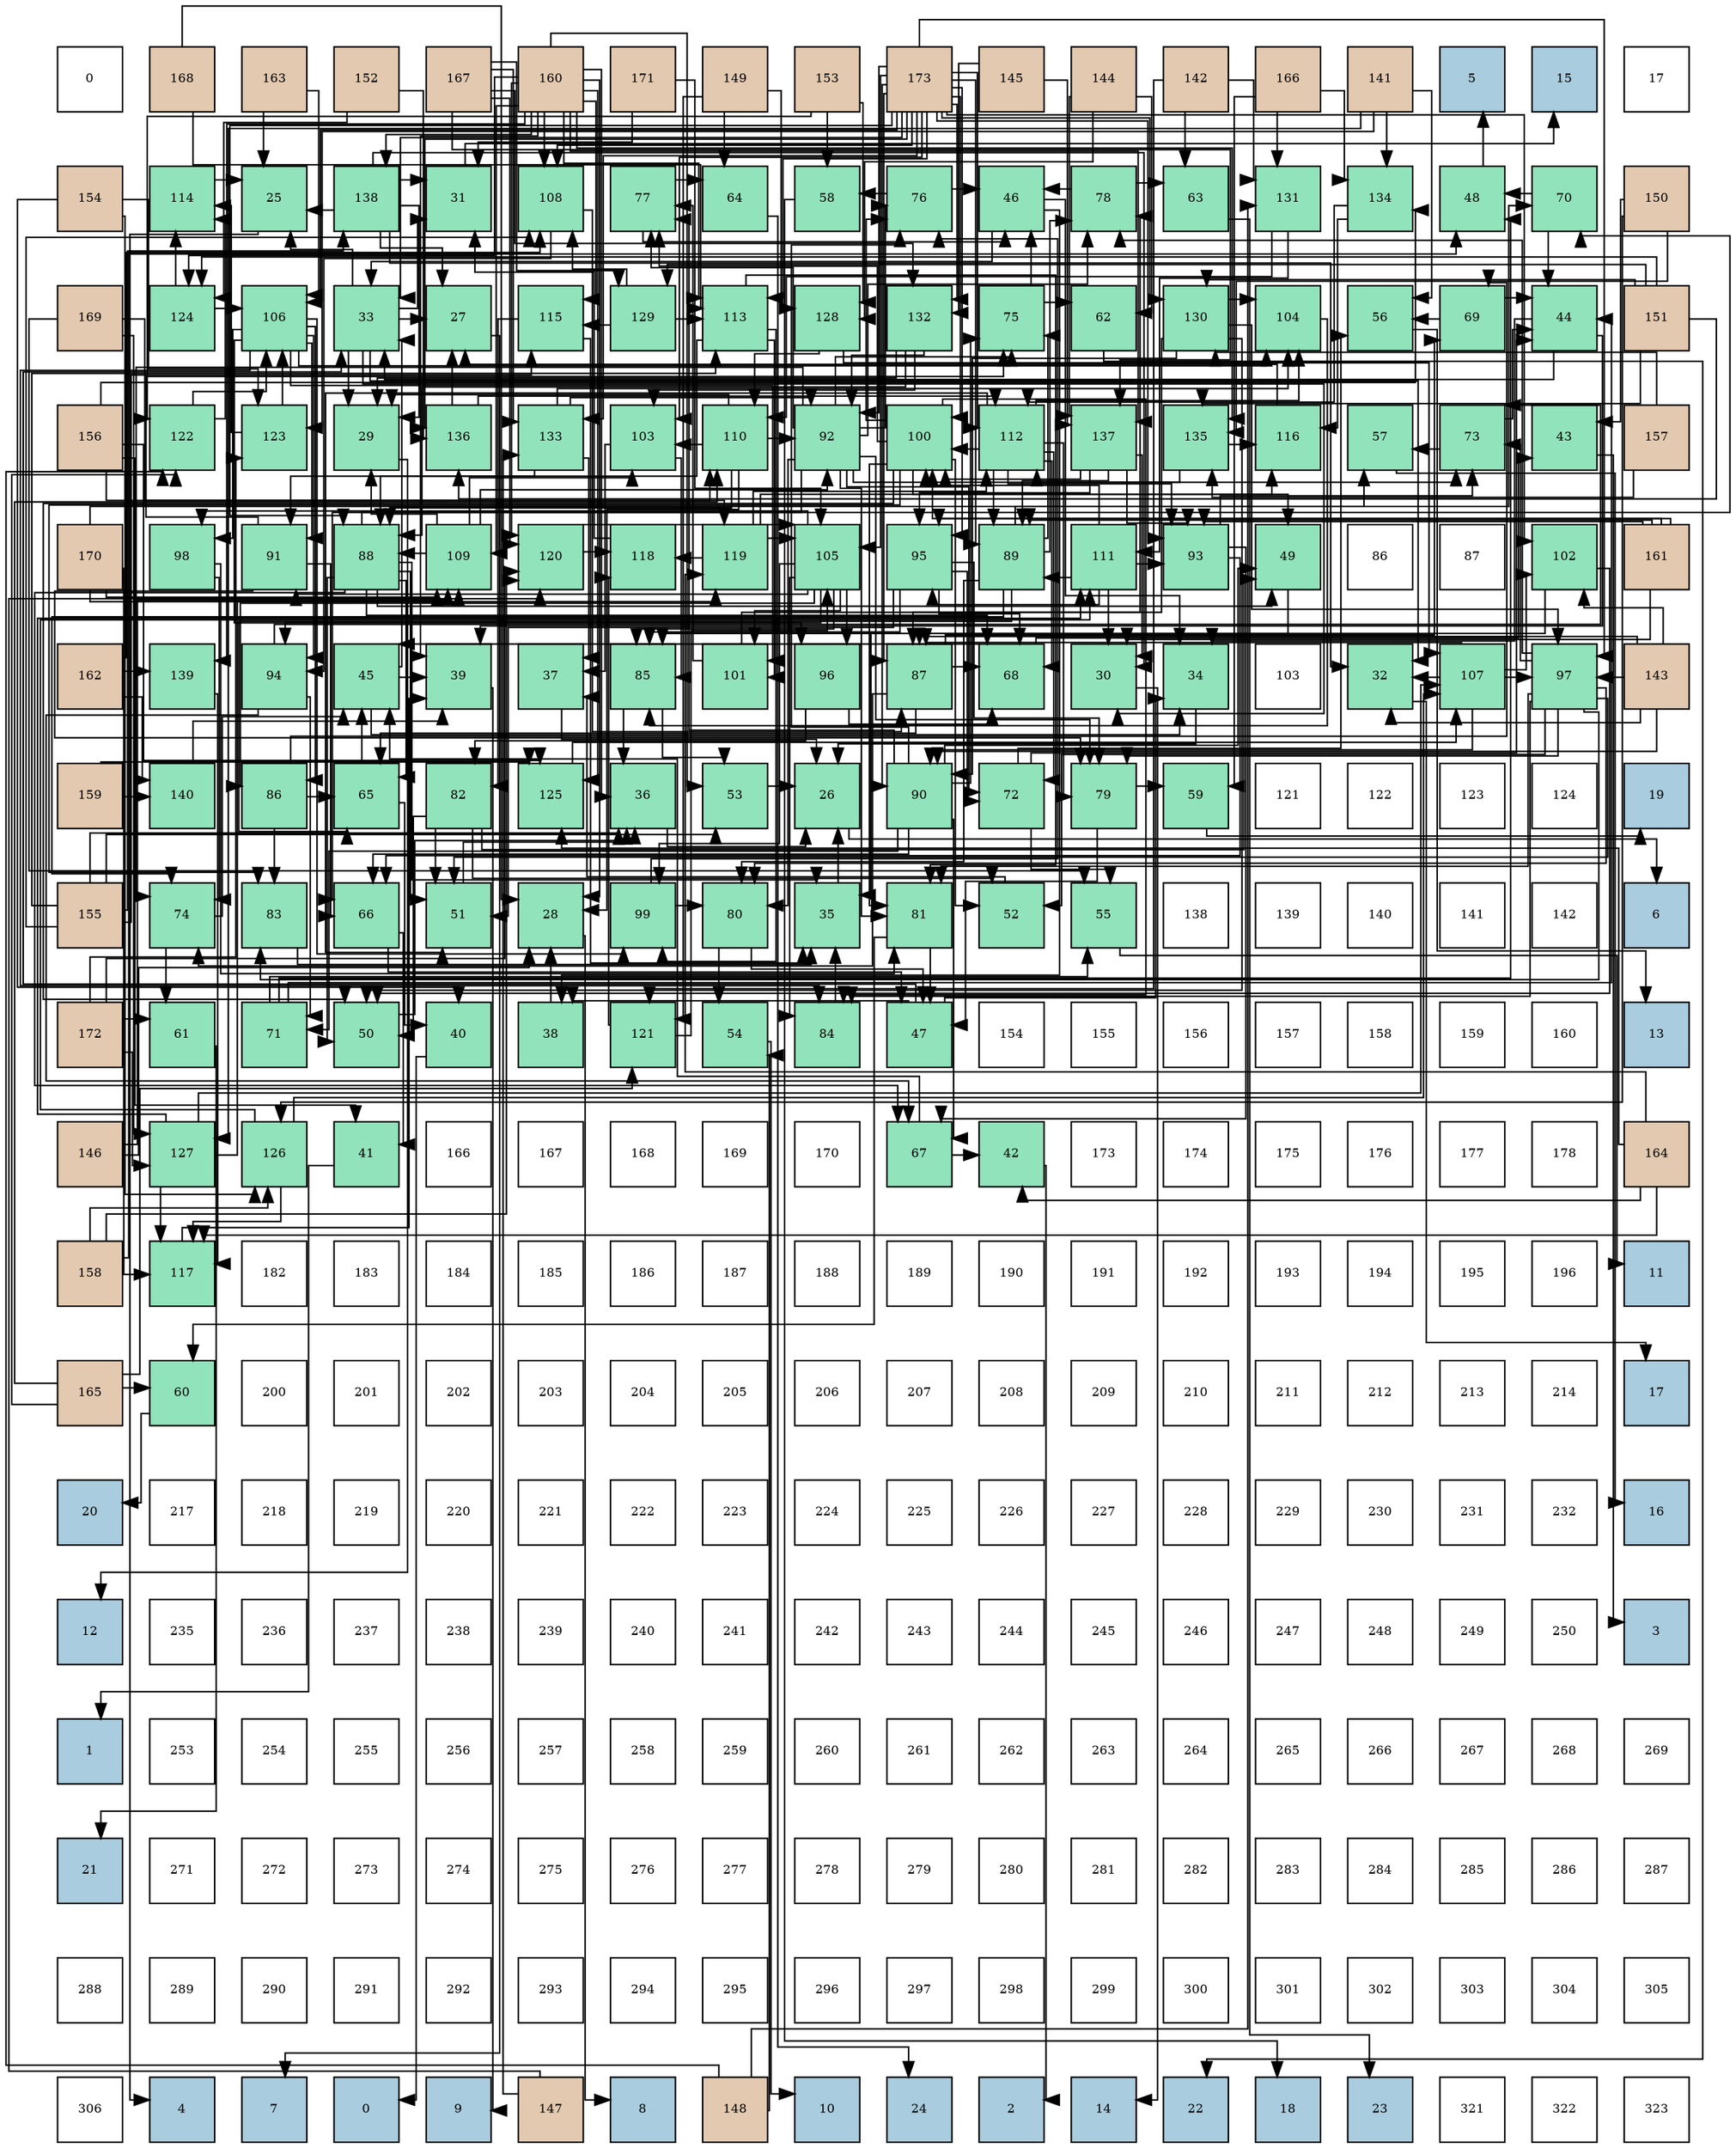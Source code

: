 digraph layout{
 rankdir=TB;
 splines=ortho;
 node [style=filled shape=square fixedsize=true width=0.6];
0[label="0", fontsize=8, fillcolor="#ffffff"];
1[label="168", fontsize=8, fillcolor="#e3c9af"];
2[label="163", fontsize=8, fillcolor="#e3c9af"];
3[label="152", fontsize=8, fillcolor="#e3c9af"];
4[label="167", fontsize=8, fillcolor="#e3c9af"];
5[label="160", fontsize=8, fillcolor="#e3c9af"];
6[label="171", fontsize=8, fillcolor="#e3c9af"];
7[label="149", fontsize=8, fillcolor="#e3c9af"];
8[label="153", fontsize=8, fillcolor="#e3c9af"];
9[label="173", fontsize=8, fillcolor="#e3c9af"];
10[label="145", fontsize=8, fillcolor="#e3c9af"];
11[label="144", fontsize=8, fillcolor="#e3c9af"];
12[label="142", fontsize=8, fillcolor="#e3c9af"];
13[label="166", fontsize=8, fillcolor="#e3c9af"];
14[label="141", fontsize=8, fillcolor="#e3c9af"];
15[label="5", fontsize=8, fillcolor="#a9ccde"];
16[label="15", fontsize=8, fillcolor="#a9ccde"];
17[label="17", fontsize=8, fillcolor="#ffffff"];
18[label="154", fontsize=8, fillcolor="#e3c9af"];
19[label="114", fontsize=8, fillcolor="#91e3bb"];
20[label="25", fontsize=8, fillcolor="#91e3bb"];
21[label="138", fontsize=8, fillcolor="#91e3bb"];
22[label="31", fontsize=8, fillcolor="#91e3bb"];
23[label="108", fontsize=8, fillcolor="#91e3bb"];
24[label="77", fontsize=8, fillcolor="#91e3bb"];
25[label="64", fontsize=8, fillcolor="#91e3bb"];
26[label="58", fontsize=8, fillcolor="#91e3bb"];
27[label="76", fontsize=8, fillcolor="#91e3bb"];
28[label="46", fontsize=8, fillcolor="#91e3bb"];
29[label="78", fontsize=8, fillcolor="#91e3bb"];
30[label="63", fontsize=8, fillcolor="#91e3bb"];
31[label="131", fontsize=8, fillcolor="#91e3bb"];
32[label="134", fontsize=8, fillcolor="#91e3bb"];
33[label="48", fontsize=8, fillcolor="#91e3bb"];
34[label="70", fontsize=8, fillcolor="#91e3bb"];
35[label="150", fontsize=8, fillcolor="#e3c9af"];
36[label="169", fontsize=8, fillcolor="#e3c9af"];
37[label="124", fontsize=8, fillcolor="#91e3bb"];
38[label="106", fontsize=8, fillcolor="#91e3bb"];
39[label="33", fontsize=8, fillcolor="#91e3bb"];
40[label="27", fontsize=8, fillcolor="#91e3bb"];
41[label="115", fontsize=8, fillcolor="#91e3bb"];
42[label="129", fontsize=8, fillcolor="#91e3bb"];
43[label="113", fontsize=8, fillcolor="#91e3bb"];
44[label="128", fontsize=8, fillcolor="#91e3bb"];
45[label="132", fontsize=8, fillcolor="#91e3bb"];
46[label="75", fontsize=8, fillcolor="#91e3bb"];
47[label="62", fontsize=8, fillcolor="#91e3bb"];
48[label="130", fontsize=8, fillcolor="#91e3bb"];
49[label="104", fontsize=8, fillcolor="#91e3bb"];
50[label="56", fontsize=8, fillcolor="#91e3bb"];
51[label="69", fontsize=8, fillcolor="#91e3bb"];
52[label="44", fontsize=8, fillcolor="#91e3bb"];
53[label="151", fontsize=8, fillcolor="#e3c9af"];
54[label="156", fontsize=8, fillcolor="#e3c9af"];
55[label="122", fontsize=8, fillcolor="#91e3bb"];
56[label="123", fontsize=8, fillcolor="#91e3bb"];
57[label="29", fontsize=8, fillcolor="#91e3bb"];
58[label="136", fontsize=8, fillcolor="#91e3bb"];
59[label="133", fontsize=8, fillcolor="#91e3bb"];
60[label="103", fontsize=8, fillcolor="#91e3bb"];
61[label="110", fontsize=8, fillcolor="#91e3bb"];
62[label="92", fontsize=8, fillcolor="#91e3bb"];
63[label="100", fontsize=8, fillcolor="#91e3bb"];
64[label="112", fontsize=8, fillcolor="#91e3bb"];
65[label="137", fontsize=8, fillcolor="#91e3bb"];
66[label="135", fontsize=8, fillcolor="#91e3bb"];
67[label="116", fontsize=8, fillcolor="#91e3bb"];
68[label="57", fontsize=8, fillcolor="#91e3bb"];
69[label="73", fontsize=8, fillcolor="#91e3bb"];
70[label="43", fontsize=8, fillcolor="#91e3bb"];
71[label="157", fontsize=8, fillcolor="#e3c9af"];
72[label="170", fontsize=8, fillcolor="#e3c9af"];
73[label="98", fontsize=8, fillcolor="#91e3bb"];
74[label="91", fontsize=8, fillcolor="#91e3bb"];
75[label="88", fontsize=8, fillcolor="#91e3bb"];
76[label="109", fontsize=8, fillcolor="#91e3bb"];
77[label="120", fontsize=8, fillcolor="#91e3bb"];
78[label="118", fontsize=8, fillcolor="#91e3bb"];
79[label="119", fontsize=8, fillcolor="#91e3bb"];
80[label="105", fontsize=8, fillcolor="#91e3bb"];
81[label="95", fontsize=8, fillcolor="#91e3bb"];
82[label="89", fontsize=8, fillcolor="#91e3bb"];
83[label="111", fontsize=8, fillcolor="#91e3bb"];
84[label="93", fontsize=8, fillcolor="#91e3bb"];
85[label="49", fontsize=8, fillcolor="#91e3bb"];
86[label="86", fontsize=8, fillcolor="#ffffff"];
87[label="87", fontsize=8, fillcolor="#ffffff"];
88[label="102", fontsize=8, fillcolor="#91e3bb"];
89[label="161", fontsize=8, fillcolor="#e3c9af"];
90[label="162", fontsize=8, fillcolor="#e3c9af"];
91[label="139", fontsize=8, fillcolor="#91e3bb"];
92[label="94", fontsize=8, fillcolor="#91e3bb"];
93[label="45", fontsize=8, fillcolor="#91e3bb"];
94[label="39", fontsize=8, fillcolor="#91e3bb"];
95[label="37", fontsize=8, fillcolor="#91e3bb"];
96[label="85", fontsize=8, fillcolor="#91e3bb"];
97[label="101", fontsize=8, fillcolor="#91e3bb"];
98[label="96", fontsize=8, fillcolor="#91e3bb"];
99[label="87", fontsize=8, fillcolor="#91e3bb"];
100[label="68", fontsize=8, fillcolor="#91e3bb"];
101[label="30", fontsize=8, fillcolor="#91e3bb"];
102[label="34", fontsize=8, fillcolor="#91e3bb"];
103[label="103", fontsize=8, fillcolor="#ffffff"];
104[label="32", fontsize=8, fillcolor="#91e3bb"];
105[label="107", fontsize=8, fillcolor="#91e3bb"];
106[label="97", fontsize=8, fillcolor="#91e3bb"];
107[label="143", fontsize=8, fillcolor="#e3c9af"];
108[label="159", fontsize=8, fillcolor="#e3c9af"];
109[label="140", fontsize=8, fillcolor="#91e3bb"];
110[label="86", fontsize=8, fillcolor="#91e3bb"];
111[label="65", fontsize=8, fillcolor="#91e3bb"];
112[label="82", fontsize=8, fillcolor="#91e3bb"];
113[label="125", fontsize=8, fillcolor="#91e3bb"];
114[label="36", fontsize=8, fillcolor="#91e3bb"];
115[label="53", fontsize=8, fillcolor="#91e3bb"];
116[label="26", fontsize=8, fillcolor="#91e3bb"];
117[label="90", fontsize=8, fillcolor="#91e3bb"];
118[label="72", fontsize=8, fillcolor="#91e3bb"];
119[label="79", fontsize=8, fillcolor="#91e3bb"];
120[label="59", fontsize=8, fillcolor="#91e3bb"];
121[label="121", fontsize=8, fillcolor="#ffffff"];
122[label="122", fontsize=8, fillcolor="#ffffff"];
123[label="123", fontsize=8, fillcolor="#ffffff"];
124[label="124", fontsize=8, fillcolor="#ffffff"];
125[label="19", fontsize=8, fillcolor="#a9ccde"];
126[label="155", fontsize=8, fillcolor="#e3c9af"];
127[label="74", fontsize=8, fillcolor="#91e3bb"];
128[label="83", fontsize=8, fillcolor="#91e3bb"];
129[label="66", fontsize=8, fillcolor="#91e3bb"];
130[label="51", fontsize=8, fillcolor="#91e3bb"];
131[label="28", fontsize=8, fillcolor="#91e3bb"];
132[label="99", fontsize=8, fillcolor="#91e3bb"];
133[label="80", fontsize=8, fillcolor="#91e3bb"];
134[label="35", fontsize=8, fillcolor="#91e3bb"];
135[label="81", fontsize=8, fillcolor="#91e3bb"];
136[label="52", fontsize=8, fillcolor="#91e3bb"];
137[label="55", fontsize=8, fillcolor="#91e3bb"];
138[label="138", fontsize=8, fillcolor="#ffffff"];
139[label="139", fontsize=8, fillcolor="#ffffff"];
140[label="140", fontsize=8, fillcolor="#ffffff"];
141[label="141", fontsize=8, fillcolor="#ffffff"];
142[label="142", fontsize=8, fillcolor="#ffffff"];
143[label="6", fontsize=8, fillcolor="#a9ccde"];
144[label="172", fontsize=8, fillcolor="#e3c9af"];
145[label="61", fontsize=8, fillcolor="#91e3bb"];
146[label="71", fontsize=8, fillcolor="#91e3bb"];
147[label="50", fontsize=8, fillcolor="#91e3bb"];
148[label="40", fontsize=8, fillcolor="#91e3bb"];
149[label="38", fontsize=8, fillcolor="#91e3bb"];
150[label="121", fontsize=8, fillcolor="#91e3bb"];
151[label="54", fontsize=8, fillcolor="#91e3bb"];
152[label="84", fontsize=8, fillcolor="#91e3bb"];
153[label="47", fontsize=8, fillcolor="#91e3bb"];
154[label="154", fontsize=8, fillcolor="#ffffff"];
155[label="155", fontsize=8, fillcolor="#ffffff"];
156[label="156", fontsize=8, fillcolor="#ffffff"];
157[label="157", fontsize=8, fillcolor="#ffffff"];
158[label="158", fontsize=8, fillcolor="#ffffff"];
159[label="159", fontsize=8, fillcolor="#ffffff"];
160[label="160", fontsize=8, fillcolor="#ffffff"];
161[label="13", fontsize=8, fillcolor="#a9ccde"];
162[label="146", fontsize=8, fillcolor="#e3c9af"];
163[label="127", fontsize=8, fillcolor="#91e3bb"];
164[label="126", fontsize=8, fillcolor="#91e3bb"];
165[label="41", fontsize=8, fillcolor="#91e3bb"];
166[label="166", fontsize=8, fillcolor="#ffffff"];
167[label="167", fontsize=8, fillcolor="#ffffff"];
168[label="168", fontsize=8, fillcolor="#ffffff"];
169[label="169", fontsize=8, fillcolor="#ffffff"];
170[label="170", fontsize=8, fillcolor="#ffffff"];
171[label="67", fontsize=8, fillcolor="#91e3bb"];
172[label="42", fontsize=8, fillcolor="#91e3bb"];
173[label="173", fontsize=8, fillcolor="#ffffff"];
174[label="174", fontsize=8, fillcolor="#ffffff"];
175[label="175", fontsize=8, fillcolor="#ffffff"];
176[label="176", fontsize=8, fillcolor="#ffffff"];
177[label="177", fontsize=8, fillcolor="#ffffff"];
178[label="178", fontsize=8, fillcolor="#ffffff"];
179[label="164", fontsize=8, fillcolor="#e3c9af"];
180[label="158", fontsize=8, fillcolor="#e3c9af"];
181[label="117", fontsize=8, fillcolor="#91e3bb"];
182[label="182", fontsize=8, fillcolor="#ffffff"];
183[label="183", fontsize=8, fillcolor="#ffffff"];
184[label="184", fontsize=8, fillcolor="#ffffff"];
185[label="185", fontsize=8, fillcolor="#ffffff"];
186[label="186", fontsize=8, fillcolor="#ffffff"];
187[label="187", fontsize=8, fillcolor="#ffffff"];
188[label="188", fontsize=8, fillcolor="#ffffff"];
189[label="189", fontsize=8, fillcolor="#ffffff"];
190[label="190", fontsize=8, fillcolor="#ffffff"];
191[label="191", fontsize=8, fillcolor="#ffffff"];
192[label="192", fontsize=8, fillcolor="#ffffff"];
193[label="193", fontsize=8, fillcolor="#ffffff"];
194[label="194", fontsize=8, fillcolor="#ffffff"];
195[label="195", fontsize=8, fillcolor="#ffffff"];
196[label="196", fontsize=8, fillcolor="#ffffff"];
197[label="11", fontsize=8, fillcolor="#a9ccde"];
198[label="165", fontsize=8, fillcolor="#e3c9af"];
199[label="60", fontsize=8, fillcolor="#91e3bb"];
200[label="200", fontsize=8, fillcolor="#ffffff"];
201[label="201", fontsize=8, fillcolor="#ffffff"];
202[label="202", fontsize=8, fillcolor="#ffffff"];
203[label="203", fontsize=8, fillcolor="#ffffff"];
204[label="204", fontsize=8, fillcolor="#ffffff"];
205[label="205", fontsize=8, fillcolor="#ffffff"];
206[label="206", fontsize=8, fillcolor="#ffffff"];
207[label="207", fontsize=8, fillcolor="#ffffff"];
208[label="208", fontsize=8, fillcolor="#ffffff"];
209[label="209", fontsize=8, fillcolor="#ffffff"];
210[label="210", fontsize=8, fillcolor="#ffffff"];
211[label="211", fontsize=8, fillcolor="#ffffff"];
212[label="212", fontsize=8, fillcolor="#ffffff"];
213[label="213", fontsize=8, fillcolor="#ffffff"];
214[label="214", fontsize=8, fillcolor="#ffffff"];
215[label="17", fontsize=8, fillcolor="#a9ccde"];
216[label="20", fontsize=8, fillcolor="#a9ccde"];
217[label="217", fontsize=8, fillcolor="#ffffff"];
218[label="218", fontsize=8, fillcolor="#ffffff"];
219[label="219", fontsize=8, fillcolor="#ffffff"];
220[label="220", fontsize=8, fillcolor="#ffffff"];
221[label="221", fontsize=8, fillcolor="#ffffff"];
222[label="222", fontsize=8, fillcolor="#ffffff"];
223[label="223", fontsize=8, fillcolor="#ffffff"];
224[label="224", fontsize=8, fillcolor="#ffffff"];
225[label="225", fontsize=8, fillcolor="#ffffff"];
226[label="226", fontsize=8, fillcolor="#ffffff"];
227[label="227", fontsize=8, fillcolor="#ffffff"];
228[label="228", fontsize=8, fillcolor="#ffffff"];
229[label="229", fontsize=8, fillcolor="#ffffff"];
230[label="230", fontsize=8, fillcolor="#ffffff"];
231[label="231", fontsize=8, fillcolor="#ffffff"];
232[label="232", fontsize=8, fillcolor="#ffffff"];
233[label="16", fontsize=8, fillcolor="#a9ccde"];
234[label="12", fontsize=8, fillcolor="#a9ccde"];
235[label="235", fontsize=8, fillcolor="#ffffff"];
236[label="236", fontsize=8, fillcolor="#ffffff"];
237[label="237", fontsize=8, fillcolor="#ffffff"];
238[label="238", fontsize=8, fillcolor="#ffffff"];
239[label="239", fontsize=8, fillcolor="#ffffff"];
240[label="240", fontsize=8, fillcolor="#ffffff"];
241[label="241", fontsize=8, fillcolor="#ffffff"];
242[label="242", fontsize=8, fillcolor="#ffffff"];
243[label="243", fontsize=8, fillcolor="#ffffff"];
244[label="244", fontsize=8, fillcolor="#ffffff"];
245[label="245", fontsize=8, fillcolor="#ffffff"];
246[label="246", fontsize=8, fillcolor="#ffffff"];
247[label="247", fontsize=8, fillcolor="#ffffff"];
248[label="248", fontsize=8, fillcolor="#ffffff"];
249[label="249", fontsize=8, fillcolor="#ffffff"];
250[label="250", fontsize=8, fillcolor="#ffffff"];
251[label="3", fontsize=8, fillcolor="#a9ccde"];
252[label="1", fontsize=8, fillcolor="#a9ccde"];
253[label="253", fontsize=8, fillcolor="#ffffff"];
254[label="254", fontsize=8, fillcolor="#ffffff"];
255[label="255", fontsize=8, fillcolor="#ffffff"];
256[label="256", fontsize=8, fillcolor="#ffffff"];
257[label="257", fontsize=8, fillcolor="#ffffff"];
258[label="258", fontsize=8, fillcolor="#ffffff"];
259[label="259", fontsize=8, fillcolor="#ffffff"];
260[label="260", fontsize=8, fillcolor="#ffffff"];
261[label="261", fontsize=8, fillcolor="#ffffff"];
262[label="262", fontsize=8, fillcolor="#ffffff"];
263[label="263", fontsize=8, fillcolor="#ffffff"];
264[label="264", fontsize=8, fillcolor="#ffffff"];
265[label="265", fontsize=8, fillcolor="#ffffff"];
266[label="266", fontsize=8, fillcolor="#ffffff"];
267[label="267", fontsize=8, fillcolor="#ffffff"];
268[label="268", fontsize=8, fillcolor="#ffffff"];
269[label="269", fontsize=8, fillcolor="#ffffff"];
270[label="21", fontsize=8, fillcolor="#a9ccde"];
271[label="271", fontsize=8, fillcolor="#ffffff"];
272[label="272", fontsize=8, fillcolor="#ffffff"];
273[label="273", fontsize=8, fillcolor="#ffffff"];
274[label="274", fontsize=8, fillcolor="#ffffff"];
275[label="275", fontsize=8, fillcolor="#ffffff"];
276[label="276", fontsize=8, fillcolor="#ffffff"];
277[label="277", fontsize=8, fillcolor="#ffffff"];
278[label="278", fontsize=8, fillcolor="#ffffff"];
279[label="279", fontsize=8, fillcolor="#ffffff"];
280[label="280", fontsize=8, fillcolor="#ffffff"];
281[label="281", fontsize=8, fillcolor="#ffffff"];
282[label="282", fontsize=8, fillcolor="#ffffff"];
283[label="283", fontsize=8, fillcolor="#ffffff"];
284[label="284", fontsize=8, fillcolor="#ffffff"];
285[label="285", fontsize=8, fillcolor="#ffffff"];
286[label="286", fontsize=8, fillcolor="#ffffff"];
287[label="287", fontsize=8, fillcolor="#ffffff"];
288[label="288", fontsize=8, fillcolor="#ffffff"];
289[label="289", fontsize=8, fillcolor="#ffffff"];
290[label="290", fontsize=8, fillcolor="#ffffff"];
291[label="291", fontsize=8, fillcolor="#ffffff"];
292[label="292", fontsize=8, fillcolor="#ffffff"];
293[label="293", fontsize=8, fillcolor="#ffffff"];
294[label="294", fontsize=8, fillcolor="#ffffff"];
295[label="295", fontsize=8, fillcolor="#ffffff"];
296[label="296", fontsize=8, fillcolor="#ffffff"];
297[label="297", fontsize=8, fillcolor="#ffffff"];
298[label="298", fontsize=8, fillcolor="#ffffff"];
299[label="299", fontsize=8, fillcolor="#ffffff"];
300[label="300", fontsize=8, fillcolor="#ffffff"];
301[label="301", fontsize=8, fillcolor="#ffffff"];
302[label="302", fontsize=8, fillcolor="#ffffff"];
303[label="303", fontsize=8, fillcolor="#ffffff"];
304[label="304", fontsize=8, fillcolor="#ffffff"];
305[label="305", fontsize=8, fillcolor="#ffffff"];
306[label="306", fontsize=8, fillcolor="#ffffff"];
307[label="4", fontsize=8, fillcolor="#a9ccde"];
308[label="7", fontsize=8, fillcolor="#a9ccde"];
309[label="0", fontsize=8, fillcolor="#a9ccde"];
310[label="9", fontsize=8, fillcolor="#a9ccde"];
311[label="147", fontsize=8, fillcolor="#e3c9af"];
312[label="8", fontsize=8, fillcolor="#a9ccde"];
313[label="148", fontsize=8, fillcolor="#e3c9af"];
314[label="10", fontsize=8, fillcolor="#a9ccde"];
315[label="24", fontsize=8, fillcolor="#a9ccde"];
316[label="2", fontsize=8, fillcolor="#a9ccde"];
317[label="14", fontsize=8, fillcolor="#a9ccde"];
318[label="22", fontsize=8, fillcolor="#a9ccde"];
319[label="18", fontsize=8, fillcolor="#a9ccde"];
320[label="23", fontsize=8, fillcolor="#a9ccde"];
321[label="321", fontsize=8, fillcolor="#ffffff"];
322[label="322", fontsize=8, fillcolor="#ffffff"];
323[label="323", fontsize=8, fillcolor="#ffffff"];
edge [constraint=false, style=vis];20 -> 307;
116 -> 143;
40 -> 308;
131 -> 312;
57 -> 234;
101 -> 317;
22 -> 16;
104 -> 215;
39 -> 20;
39 -> 40;
39 -> 57;
39 -> 101;
39 -> 22;
39 -> 104;
102 -> 116;
134 -> 116;
114 -> 116;
95 -> 116;
149 -> 131;
94 -> 310;
148 -> 309;
165 -> 252;
172 -> 316;
70 -> 251;
52 -> 39;
52 -> 102;
52 -> 94;
93 -> 39;
93 -> 102;
93 -> 94;
28 -> 39;
28 -> 102;
28 -> 149;
153 -> 39;
153 -> 102;
153 -> 149;
33 -> 15;
85 -> 134;
147 -> 114;
130 -> 114;
136 -> 95;
115 -> 116;
151 -> 314;
137 -> 197;
50 -> 161;
68 -> 233;
26 -> 319;
120 -> 125;
199 -> 216;
145 -> 270;
47 -> 318;
30 -> 320;
25 -> 315;
111 -> 148;
111 -> 93;
129 -> 165;
129 -> 153;
171 -> 172;
171 -> 93;
100 -> 70;
100 -> 93;
51 -> 52;
51 -> 50;
34 -> 52;
34 -> 33;
146 -> 52;
146 -> 33;
146 -> 137;
118 -> 52;
118 -> 137;
118 -> 50;
69 -> 52;
69 -> 68;
127 -> 93;
127 -> 145;
46 -> 28;
46 -> 47;
27 -> 28;
27 -> 26;
24 -> 28;
24 -> 25;
29 -> 28;
29 -> 30;
119 -> 153;
119 -> 120;
133 -> 153;
133 -> 151;
135 -> 153;
135 -> 199;
112 -> 85;
112 -> 147;
112 -> 130;
112 -> 136;
128 -> 134;
152 -> 134;
96 -> 114;
96 -> 115;
110 -> 111;
110 -> 51;
110 -> 128;
99 -> 111;
99 -> 100;
99 -> 51;
99 -> 127;
75 -> 134;
75 -> 85;
75 -> 147;
75 -> 130;
75 -> 111;
75 -> 171;
75 -> 100;
75 -> 34;
82 -> 111;
82 -> 34;
82 -> 127;
82 -> 46;
82 -> 29;
82 -> 133;
117 -> 85;
117 -> 129;
117 -> 171;
117 -> 146;
117 -> 46;
117 -> 27;
117 -> 24;
74 -> 129;
74 -> 46;
74 -> 119;
62 -> 129;
62 -> 118;
62 -> 69;
62 -> 127;
62 -> 46;
62 -> 27;
62 -> 24;
62 -> 29;
62 -> 119;
62 -> 133;
62 -> 135;
84 -> 129;
84 -> 171;
84 -> 69;
92 -> 171;
92 -> 146;
92 -> 69;
81 -> 130;
81 -> 100;
81 -> 118;
81 -> 119;
81 -> 96;
98 -> 100;
98 -> 112;
106 -> 130;
106 -> 136;
106 -> 69;
106 -> 29;
106 -> 119;
106 -> 133;
106 -> 135;
106 -> 128;
106 -> 152;
73 -> 127;
73 -> 135;
132 -> 27;
132 -> 133;
63 -> 85;
63 -> 147;
63 -> 136;
63 -> 27;
63 -> 24;
63 -> 135;
63 -> 128;
63 -> 152;
97 -> 24;
97 -> 29;
88 -> 147;
88 -> 96;
60 -> 95;
60 -> 96;
49 -> 96;
80 -> 152;
80 -> 96;
80 -> 110;
80 -> 74;
80 -> 92;
80 -> 98;
80 -> 73;
80 -> 132;
80 -> 97;
38 -> 152;
38 -> 110;
38 -> 74;
38 -> 92;
38 -> 98;
38 -> 73;
38 -> 132;
38 -> 97;
38 -> 49;
105 -> 104;
105 -> 99;
105 -> 117;
105 -> 106;
105 -> 88;
23 -> 99;
23 -> 92;
76 -> 57;
76 -> 75;
76 -> 62;
76 -> 60;
61 -> 131;
61 -> 57;
61 -> 75;
61 -> 62;
61 -> 60;
83 -> 101;
83 -> 82;
83 -> 84;
83 -> 81;
83 -> 63;
64 -> 130;
64 -> 100;
64 -> 118;
64 -> 119;
64 -> 82;
64 -> 84;
64 -> 63;
64 -> 49;
43 -> 135;
43 -> 74;
43 -> 132;
43 -> 97;
19 -> 20;
41 -> 134;
41 -> 112;
67 -> 40;
181 -> 94;
78 -> 22;
79 -> 80;
79 -> 64;
79 -> 67;
79 -> 78;
77 -> 80;
77 -> 78;
150 -> 80;
150 -> 78;
55 -> 38;
55 -> 19;
56 -> 38;
56 -> 19;
37 -> 38;
37 -> 19;
113 -> 105;
164 -> 105;
164 -> 83;
164 -> 181;
163 -> 105;
163 -> 76;
163 -> 83;
163 -> 181;
44 -> 105;
44 -> 61;
42 -> 23;
42 -> 43;
42 -> 41;
48 -> 147;
48 -> 99;
48 -> 117;
48 -> 106;
48 -> 49;
31 -> 61;
31 -> 83;
45 -> 57;
45 -> 75;
45 -> 62;
45 -> 60;
59 -> 95;
59 -> 75;
59 -> 62;
59 -> 49;
32 -> 64;
32 -> 67;
66 -> 64;
66 -> 67;
58 -> 40;
58 -> 64;
65 -> 101;
65 -> 82;
65 -> 84;
65 -> 81;
65 -> 63;
21 -> 20;
21 -> 40;
21 -> 57;
21 -> 101;
21 -> 22;
21 -> 104;
91 -> 181;
109 -> 94;
14 -> 50;
14 -> 56;
14 -> 163;
14 -> 32;
12 -> 30;
12 -> 150;
12 -> 31;
107 -> 104;
107 -> 99;
107 -> 117;
107 -> 106;
107 -> 88;
11 -> 47;
11 -> 44;
11 -> 65;
10 -> 45;
10 -> 65;
162 -> 131;
162 -> 76;
311 -> 77;
311 -> 59;
313 -> 151;
313 -> 55;
313 -> 31;
7 -> 25;
7 -> 150;
7 -> 44;
35 -> 70;
35 -> 164;
35 -> 66;
53 -> 37;
53 -> 42;
53 -> 48;
53 -> 66;
53 -> 58;
3 -> 37;
3 -> 58;
8 -> 26;
8 -> 55;
8 -> 44;
18 -> 148;
18 -> 56;
18 -> 164;
126 -> 114;
126 -> 115;
126 -> 23;
126 -> 43;
126 -> 41;
126 -> 21;
54 -> 165;
54 -> 61;
54 -> 113;
54 -> 32;
71 -> 48;
71 -> 66;
180 -> 33;
180 -> 77;
180 -> 164;
108 -> 113;
108 -> 109;
5 -> 131;
5 -> 114;
5 -> 94;
5 -> 115;
5 -> 23;
5 -> 76;
5 -> 43;
5 -> 41;
5 -> 77;
5 -> 37;
5 -> 113;
5 -> 66;
5 -> 65;
5 -> 21;
5 -> 91;
89 -> 101;
89 -> 82;
89 -> 84;
89 -> 81;
89 -> 63;
90 -> 23;
90 -> 91;
90 -> 109;
2 -> 20;
2 -> 38;
179 -> 172;
179 -> 181;
179 -> 79;
179 -> 113;
198 -> 199;
198 -> 61;
198 -> 150;
198 -> 55;
13 -> 120;
13 -> 31;
13 -> 32;
4 -> 77;
4 -> 42;
4 -> 45;
4 -> 59;
4 -> 65;
1 -> 131;
1 -> 43;
36 -> 137;
36 -> 79;
36 -> 163;
72 -> 68;
72 -> 76;
72 -> 181;
72 -> 79;
6 -> 22;
6 -> 80;
144 -> 145;
144 -> 77;
144 -> 56;
144 -> 163;
9 -> 39;
9 -> 99;
9 -> 75;
9 -> 82;
9 -> 117;
9 -> 62;
9 -> 84;
9 -> 81;
9 -> 106;
9 -> 63;
9 -> 88;
9 -> 60;
9 -> 80;
9 -> 38;
9 -> 23;
9 -> 64;
9 -> 43;
9 -> 48;
9 -> 45;
9 -> 59;
9 -> 58;
edge [constraint=true, style=invis];
0 -> 18 -> 36 -> 54 -> 72 -> 90 -> 108 -> 126 -> 144 -> 162 -> 180 -> 198 -> 216 -> 234 -> 252 -> 270 -> 288 -> 306;
1 -> 19 -> 37 -> 55 -> 73 -> 91 -> 109 -> 127 -> 145 -> 163 -> 181 -> 199 -> 217 -> 235 -> 253 -> 271 -> 289 -> 307;
2 -> 20 -> 38 -> 56 -> 74 -> 92 -> 110 -> 128 -> 146 -> 164 -> 182 -> 200 -> 218 -> 236 -> 254 -> 272 -> 290 -> 308;
3 -> 21 -> 39 -> 57 -> 75 -> 93 -> 111 -> 129 -> 147 -> 165 -> 183 -> 201 -> 219 -> 237 -> 255 -> 273 -> 291 -> 309;
4 -> 22 -> 40 -> 58 -> 76 -> 94 -> 112 -> 130 -> 148 -> 166 -> 184 -> 202 -> 220 -> 238 -> 256 -> 274 -> 292 -> 310;
5 -> 23 -> 41 -> 59 -> 77 -> 95 -> 113 -> 131 -> 149 -> 167 -> 185 -> 203 -> 221 -> 239 -> 257 -> 275 -> 293 -> 311;
6 -> 24 -> 42 -> 60 -> 78 -> 96 -> 114 -> 132 -> 150 -> 168 -> 186 -> 204 -> 222 -> 240 -> 258 -> 276 -> 294 -> 312;
7 -> 25 -> 43 -> 61 -> 79 -> 97 -> 115 -> 133 -> 151 -> 169 -> 187 -> 205 -> 223 -> 241 -> 259 -> 277 -> 295 -> 313;
8 -> 26 -> 44 -> 62 -> 80 -> 98 -> 116 -> 134 -> 152 -> 170 -> 188 -> 206 -> 224 -> 242 -> 260 -> 278 -> 296 -> 314;
9 -> 27 -> 45 -> 63 -> 81 -> 99 -> 117 -> 135 -> 153 -> 171 -> 189 -> 207 -> 225 -> 243 -> 261 -> 279 -> 297 -> 315;
10 -> 28 -> 46 -> 64 -> 82 -> 100 -> 118 -> 136 -> 154 -> 172 -> 190 -> 208 -> 226 -> 244 -> 262 -> 280 -> 298 -> 316;
11 -> 29 -> 47 -> 65 -> 83 -> 101 -> 119 -> 137 -> 155 -> 173 -> 191 -> 209 -> 227 -> 245 -> 263 -> 281 -> 299 -> 317;
12 -> 30 -> 48 -> 66 -> 84 -> 102 -> 120 -> 138 -> 156 -> 174 -> 192 -> 210 -> 228 -> 246 -> 264 -> 282 -> 300 -> 318;
13 -> 31 -> 49 -> 67 -> 85 -> 103 -> 121 -> 139 -> 157 -> 175 -> 193 -> 211 -> 229 -> 247 -> 265 -> 283 -> 301 -> 319;
14 -> 32 -> 50 -> 68 -> 86 -> 104 -> 122 -> 140 -> 158 -> 176 -> 194 -> 212 -> 230 -> 248 -> 266 -> 284 -> 302 -> 320;
15 -> 33 -> 51 -> 69 -> 87 -> 105 -> 123 -> 141 -> 159 -> 177 -> 195 -> 213 -> 231 -> 249 -> 267 -> 285 -> 303 -> 321;
16 -> 34 -> 52 -> 70 -> 88 -> 106 -> 124 -> 142 -> 160 -> 178 -> 196 -> 214 -> 232 -> 250 -> 268 -> 286 -> 304 -> 322;
17 -> 35 -> 53 -> 71 -> 89 -> 107 -> 125 -> 143 -> 161 -> 179 -> 197 -> 215 -> 233 -> 251 -> 269 -> 287 -> 305 -> 323;
rank = same {0 -> 1 -> 2 -> 3 -> 4 -> 5 -> 6 -> 7 -> 8 -> 9 -> 10 -> 11 -> 12 -> 13 -> 14 -> 15 -> 16 -> 17};
rank = same {18 -> 19 -> 20 -> 21 -> 22 -> 23 -> 24 -> 25 -> 26 -> 27 -> 28 -> 29 -> 30 -> 31 -> 32 -> 33 -> 34 -> 35};
rank = same {36 -> 37 -> 38 -> 39 -> 40 -> 41 -> 42 -> 43 -> 44 -> 45 -> 46 -> 47 -> 48 -> 49 -> 50 -> 51 -> 52 -> 53};
rank = same {54 -> 55 -> 56 -> 57 -> 58 -> 59 -> 60 -> 61 -> 62 -> 63 -> 64 -> 65 -> 66 -> 67 -> 68 -> 69 -> 70 -> 71};
rank = same {72 -> 73 -> 74 -> 75 -> 76 -> 77 -> 78 -> 79 -> 80 -> 81 -> 82 -> 83 -> 84 -> 85 -> 86 -> 87 -> 88 -> 89};
rank = same {90 -> 91 -> 92 -> 93 -> 94 -> 95 -> 96 -> 97 -> 98 -> 99 -> 100 -> 101 -> 102 -> 103 -> 104 -> 105 -> 106 -> 107};
rank = same {108 -> 109 -> 110 -> 111 -> 112 -> 113 -> 114 -> 115 -> 116 -> 117 -> 118 -> 119 -> 120 -> 121 -> 122 -> 123 -> 124 -> 125};
rank = same {126 -> 127 -> 128 -> 129 -> 130 -> 131 -> 132 -> 133 -> 134 -> 135 -> 136 -> 137 -> 138 -> 139 -> 140 -> 141 -> 142 -> 143};
rank = same {144 -> 145 -> 146 -> 147 -> 148 -> 149 -> 150 -> 151 -> 152 -> 153 -> 154 -> 155 -> 156 -> 157 -> 158 -> 159 -> 160 -> 161};
rank = same {162 -> 163 -> 164 -> 165 -> 166 -> 167 -> 168 -> 169 -> 170 -> 171 -> 172 -> 173 -> 174 -> 175 -> 176 -> 177 -> 178 -> 179};
rank = same {180 -> 181 -> 182 -> 183 -> 184 -> 185 -> 186 -> 187 -> 188 -> 189 -> 190 -> 191 -> 192 -> 193 -> 194 -> 195 -> 196 -> 197};
rank = same {198 -> 199 -> 200 -> 201 -> 202 -> 203 -> 204 -> 205 -> 206 -> 207 -> 208 -> 209 -> 210 -> 211 -> 212 -> 213 -> 214 -> 215};
rank = same {216 -> 217 -> 218 -> 219 -> 220 -> 221 -> 222 -> 223 -> 224 -> 225 -> 226 -> 227 -> 228 -> 229 -> 230 -> 231 -> 232 -> 233};
rank = same {234 -> 235 -> 236 -> 237 -> 238 -> 239 -> 240 -> 241 -> 242 -> 243 -> 244 -> 245 -> 246 -> 247 -> 248 -> 249 -> 250 -> 251};
rank = same {252 -> 253 -> 254 -> 255 -> 256 -> 257 -> 258 -> 259 -> 260 -> 261 -> 262 -> 263 -> 264 -> 265 -> 266 -> 267 -> 268 -> 269};
rank = same {270 -> 271 -> 272 -> 273 -> 274 -> 275 -> 276 -> 277 -> 278 -> 279 -> 280 -> 281 -> 282 -> 283 -> 284 -> 285 -> 286 -> 287};
rank = same {288 -> 289 -> 290 -> 291 -> 292 -> 293 -> 294 -> 295 -> 296 -> 297 -> 298 -> 299 -> 300 -> 301 -> 302 -> 303 -> 304 -> 305};
rank = same {306 -> 307 -> 308 -> 309 -> 310 -> 311 -> 312 -> 313 -> 314 -> 315 -> 316 -> 317 -> 318 -> 319 -> 320 -> 321 -> 322 -> 323};
}
